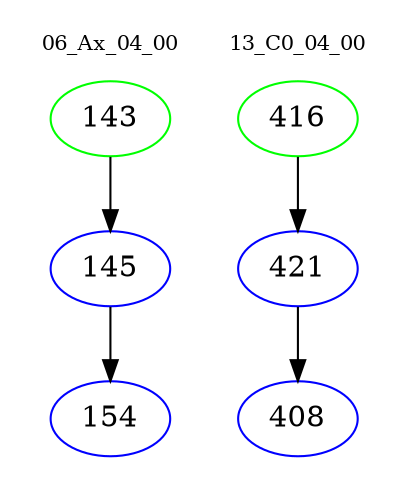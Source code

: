 digraph{
subgraph cluster_0 {
color = white
label = "06_Ax_04_00";
fontsize=10;
T0_143 [label="143", color="green"]
T0_143 -> T0_145 [color="black"]
T0_145 [label="145", color="blue"]
T0_145 -> T0_154 [color="black"]
T0_154 [label="154", color="blue"]
}
subgraph cluster_1 {
color = white
label = "13_C0_04_00";
fontsize=10;
T1_416 [label="416", color="green"]
T1_416 -> T1_421 [color="black"]
T1_421 [label="421", color="blue"]
T1_421 -> T1_408 [color="black"]
T1_408 [label="408", color="blue"]
}
}

